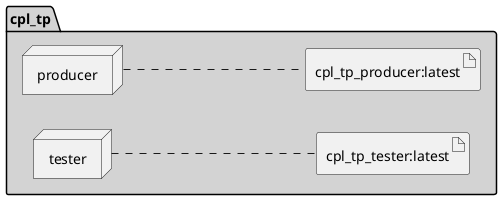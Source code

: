 @startuml

left to right direction







package "cpl_tp" #lightgray {

node "producer" as producerService
node "tester" as testerService


        artifact "cpl_tp_producer:latest" as cpl_tp_producerlatestimage
    
        artifact "cpl_tp_tester:latest" as cpl_tp_testerlatestimage
    
}
producerService .... cpl_tp_producerlatestimage
testerService .... cpl_tp_testerlatestimage


@enduml
